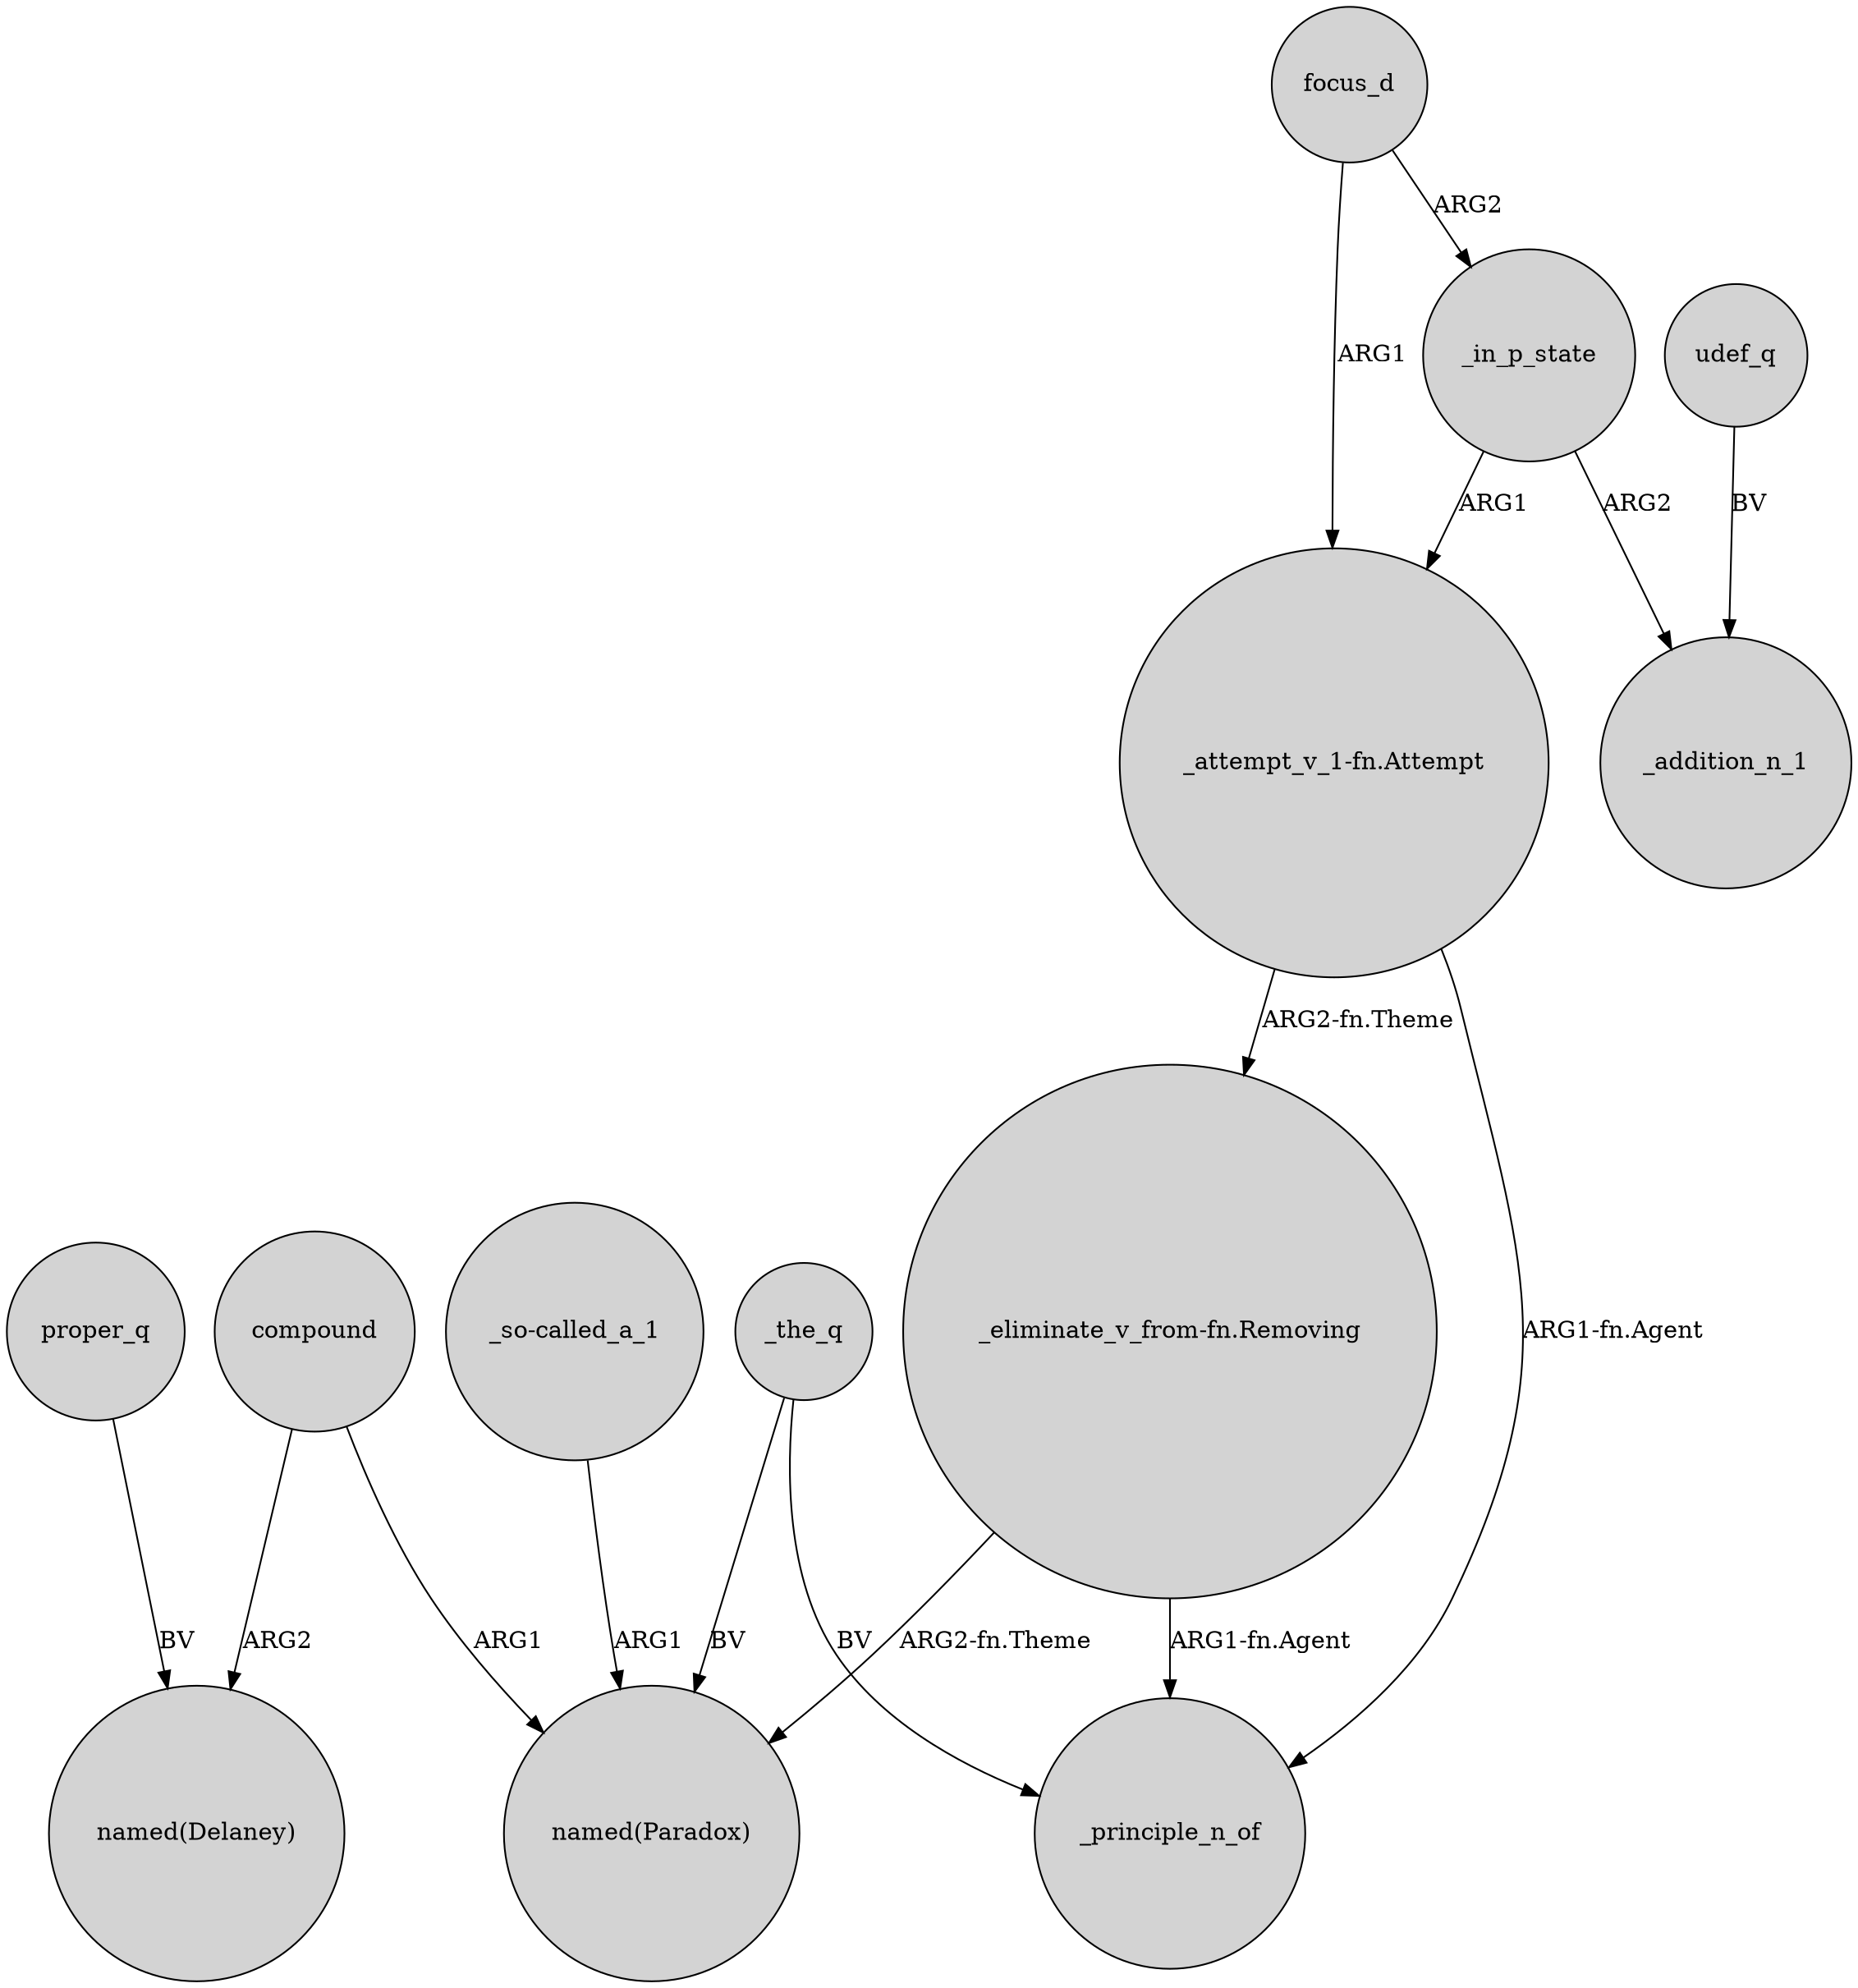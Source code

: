 digraph {
	node [shape=circle style=filled]
	compound -> "named(Delaney)" [label=ARG2]
	proper_q -> "named(Delaney)" [label=BV]
	compound -> "named(Paradox)" [label=ARG1]
	"_so-called_a_1" -> "named(Paradox)" [label=ARG1]
	_the_q -> "named(Paradox)" [label=BV]
	_in_p_state -> "_attempt_v_1-fn.Attempt" [label=ARG1]
	_the_q -> _principle_n_of [label=BV]
	focus_d -> "_attempt_v_1-fn.Attempt" [label=ARG1]
	focus_d -> _in_p_state [label=ARG2]
	"_eliminate_v_from-fn.Removing" -> "named(Paradox)" [label="ARG2-fn.Theme"]
	"_attempt_v_1-fn.Attempt" -> "_eliminate_v_from-fn.Removing" [label="ARG2-fn.Theme"]
	udef_q -> _addition_n_1 [label=BV]
	_in_p_state -> _addition_n_1 [label=ARG2]
	"_attempt_v_1-fn.Attempt" -> _principle_n_of [label="ARG1-fn.Agent"]
	"_eliminate_v_from-fn.Removing" -> _principle_n_of [label="ARG1-fn.Agent"]
}
